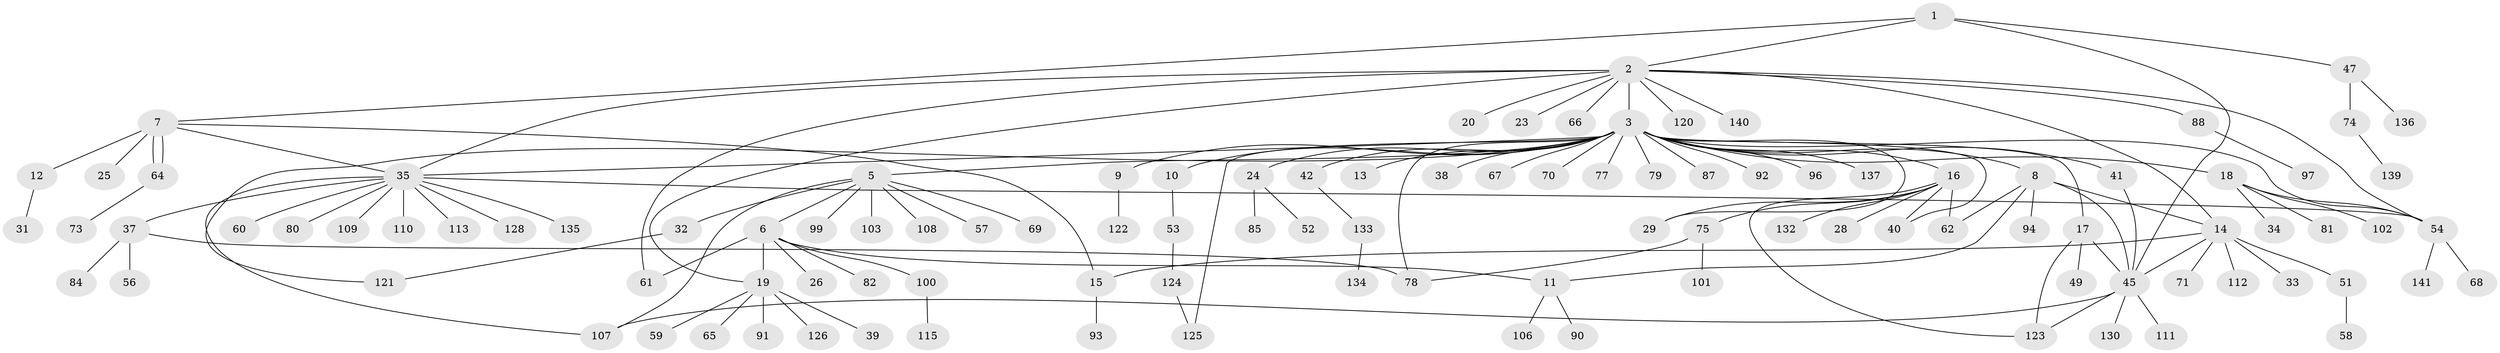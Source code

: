 // original degree distribution, {5: 0.014184397163120567, 8: 0.014184397163120567, 12: 0.0070921985815602835, 19: 0.0070921985815602835, 7: 0.03546099290780142, 6: 0.028368794326241134, 2: 0.18439716312056736, 4: 0.04964539007092199, 3: 0.10638297872340426, 1: 0.5390070921985816, 9: 0.0070921985815602835, 10: 0.0070921985815602835}
// Generated by graph-tools (version 1.1) at 2025/11/02/27/25 16:11:13]
// undirected, 110 vertices, 135 edges
graph export_dot {
graph [start="1"]
  node [color=gray90,style=filled];
  1 [super="+36"];
  2 [super="+21"];
  3 [super="+4"];
  5 [super="+22"];
  6 [super="+50"];
  7 [super="+46"];
  8 [super="+27"];
  9;
  10;
  11 [super="+55"];
  12 [super="+98"];
  13;
  14 [super="+95"];
  15 [super="+89"];
  16 [super="+76"];
  17;
  18 [super="+44"];
  19 [super="+30"];
  20;
  23;
  24 [super="+43"];
  25;
  26;
  28 [super="+138"];
  29;
  31;
  32;
  33;
  34;
  35 [super="+48"];
  37 [super="+129"];
  38;
  39;
  40 [super="+72"];
  41;
  42;
  45 [super="+63"];
  47;
  49;
  51;
  52 [super="+119"];
  53 [super="+83"];
  54 [super="+104"];
  56;
  57 [super="+114"];
  58;
  59;
  60 [super="+105"];
  61 [super="+131"];
  62;
  64;
  65;
  66;
  67;
  68;
  69;
  70 [super="+86"];
  71;
  73;
  74 [super="+117"];
  75 [super="+116"];
  77;
  78 [super="+118"];
  79;
  80;
  81;
  82;
  84;
  85;
  87;
  88;
  90;
  91;
  92;
  93;
  94;
  96;
  97;
  99;
  100;
  101;
  102;
  103;
  106;
  107;
  108;
  109;
  110;
  111;
  112;
  113;
  115;
  120;
  121;
  122;
  123;
  124;
  125 [super="+127"];
  126;
  128;
  130;
  132;
  133;
  134;
  135;
  136;
  137;
  139;
  140;
  141;
  1 -- 2;
  1 -- 7;
  1 -- 45;
  1 -- 47;
  2 -- 3;
  2 -- 14;
  2 -- 20;
  2 -- 120;
  2 -- 54;
  2 -- 19;
  2 -- 66;
  2 -- 23;
  2 -- 88;
  2 -- 140;
  2 -- 61;
  2 -- 35;
  3 -- 5;
  3 -- 8;
  3 -- 9;
  3 -- 13;
  3 -- 16;
  3 -- 29;
  3 -- 41;
  3 -- 54;
  3 -- 70;
  3 -- 137;
  3 -- 67;
  3 -- 10;
  3 -- 77;
  3 -- 78;
  3 -- 79;
  3 -- 17;
  3 -- 18;
  3 -- 87;
  3 -- 24;
  3 -- 92;
  3 -- 96;
  3 -- 35;
  3 -- 38;
  3 -- 40;
  3 -- 42;
  3 -- 121;
  3 -- 125;
  5 -- 6;
  5 -- 32;
  5 -- 57;
  5 -- 69;
  5 -- 103;
  5 -- 99;
  5 -- 107;
  5 -- 108;
  6 -- 11;
  6 -- 19;
  6 -- 26;
  6 -- 82;
  6 -- 100;
  6 -- 61;
  7 -- 12;
  7 -- 15;
  7 -- 25;
  7 -- 64;
  7 -- 64;
  7 -- 35;
  8 -- 62;
  8 -- 94;
  8 -- 11;
  8 -- 14;
  8 -- 45;
  9 -- 122;
  10 -- 53;
  11 -- 90;
  11 -- 106;
  12 -- 31;
  14 -- 33;
  14 -- 51;
  14 -- 71;
  14 -- 112;
  14 -- 15;
  14 -- 45 [weight=2];
  15 -- 93;
  16 -- 28;
  16 -- 29;
  16 -- 40;
  16 -- 75;
  16 -- 123;
  16 -- 132;
  16 -- 62;
  17 -- 49;
  17 -- 123;
  17 -- 45;
  18 -- 34;
  18 -- 54;
  18 -- 81;
  18 -- 102;
  19 -- 39;
  19 -- 59;
  19 -- 65;
  19 -- 126;
  19 -- 91;
  24 -- 52;
  24 -- 85;
  32 -- 121;
  35 -- 37;
  35 -- 113;
  35 -- 128;
  35 -- 54;
  35 -- 135;
  35 -- 107;
  35 -- 109;
  35 -- 110;
  35 -- 80;
  35 -- 60;
  37 -- 56;
  37 -- 78;
  37 -- 84;
  41 -- 45;
  42 -- 133;
  45 -- 130;
  45 -- 107;
  45 -- 111;
  45 -- 123;
  47 -- 74;
  47 -- 136;
  51 -- 58;
  53 -- 124;
  54 -- 68;
  54 -- 141;
  64 -- 73;
  74 -- 139;
  75 -- 101;
  75 -- 78;
  88 -- 97;
  100 -- 115;
  124 -- 125;
  133 -- 134;
}
